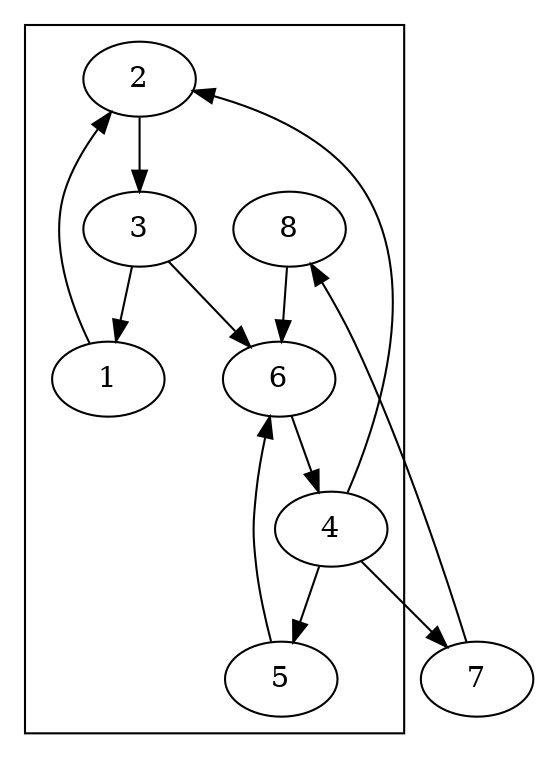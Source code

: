 digraph premier_graph {
	subgraph cluster_0 {
		2;
 		1;
 		3;
 		4;
 		6;
 		5;
 		8;
 
	}
1 -> 2 ;
2 -> 3 ;
3 -> 1 ;
3 -> 6 ;
4 -> 2 ;
4 -> 5 ;
4 -> 7 ;
5 -> 6 ;
6 -> 4 ;
7 -> 8 ;
8 -> 6 ;
}